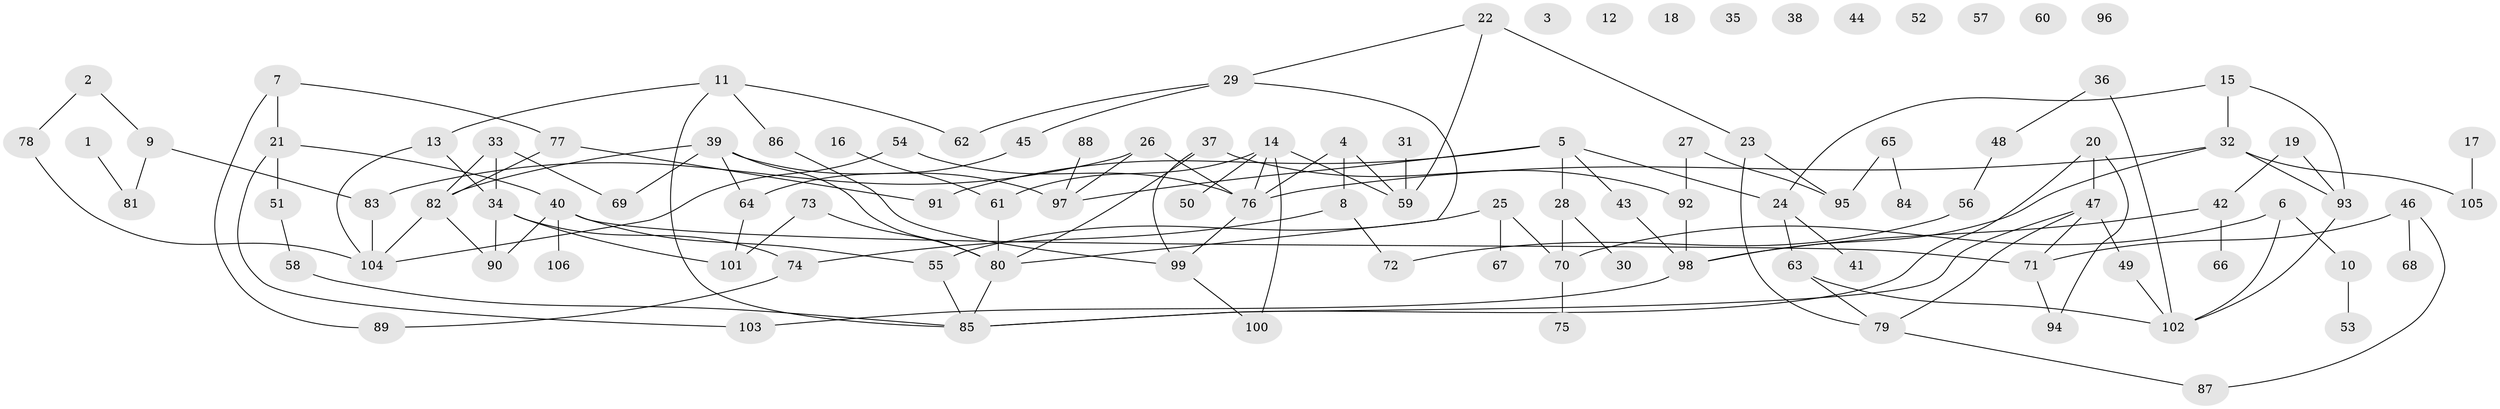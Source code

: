 // Generated by graph-tools (version 1.1) at 2025/25/03/09/25 03:25:21]
// undirected, 106 vertices, 136 edges
graph export_dot {
graph [start="1"]
  node [color=gray90,style=filled];
  1;
  2;
  3;
  4;
  5;
  6;
  7;
  8;
  9;
  10;
  11;
  12;
  13;
  14;
  15;
  16;
  17;
  18;
  19;
  20;
  21;
  22;
  23;
  24;
  25;
  26;
  27;
  28;
  29;
  30;
  31;
  32;
  33;
  34;
  35;
  36;
  37;
  38;
  39;
  40;
  41;
  42;
  43;
  44;
  45;
  46;
  47;
  48;
  49;
  50;
  51;
  52;
  53;
  54;
  55;
  56;
  57;
  58;
  59;
  60;
  61;
  62;
  63;
  64;
  65;
  66;
  67;
  68;
  69;
  70;
  71;
  72;
  73;
  74;
  75;
  76;
  77;
  78;
  79;
  80;
  81;
  82;
  83;
  84;
  85;
  86;
  87;
  88;
  89;
  90;
  91;
  92;
  93;
  94;
  95;
  96;
  97;
  98;
  99;
  100;
  101;
  102;
  103;
  104;
  105;
  106;
  1 -- 81;
  2 -- 9;
  2 -- 78;
  4 -- 8;
  4 -- 59;
  4 -- 76;
  5 -- 24;
  5 -- 28;
  5 -- 43;
  5 -- 91;
  5 -- 97;
  6 -- 10;
  6 -- 70;
  6 -- 102;
  7 -- 21;
  7 -- 77;
  7 -- 89;
  8 -- 72;
  8 -- 74;
  9 -- 81;
  9 -- 83;
  10 -- 53;
  11 -- 13;
  11 -- 62;
  11 -- 85;
  11 -- 86;
  13 -- 34;
  13 -- 104;
  14 -- 50;
  14 -- 59;
  14 -- 61;
  14 -- 76;
  14 -- 100;
  15 -- 24;
  15 -- 32;
  15 -- 93;
  16 -- 61;
  17 -- 105;
  19 -- 42;
  19 -- 93;
  20 -- 47;
  20 -- 85;
  20 -- 94;
  21 -- 40;
  21 -- 51;
  21 -- 103;
  22 -- 23;
  22 -- 29;
  22 -- 59;
  23 -- 79;
  23 -- 95;
  24 -- 41;
  24 -- 63;
  25 -- 55;
  25 -- 67;
  25 -- 70;
  26 -- 76;
  26 -- 83;
  26 -- 97;
  27 -- 92;
  27 -- 95;
  28 -- 30;
  28 -- 70;
  29 -- 45;
  29 -- 62;
  29 -- 80;
  31 -- 59;
  32 -- 76;
  32 -- 93;
  32 -- 98;
  32 -- 105;
  33 -- 34;
  33 -- 69;
  33 -- 82;
  34 -- 74;
  34 -- 90;
  34 -- 101;
  36 -- 48;
  36 -- 102;
  37 -- 80;
  37 -- 92;
  37 -- 99;
  39 -- 64;
  39 -- 69;
  39 -- 80;
  39 -- 82;
  39 -- 97;
  40 -- 55;
  40 -- 71;
  40 -- 90;
  40 -- 106;
  42 -- 66;
  42 -- 98;
  43 -- 98;
  45 -- 64;
  46 -- 68;
  46 -- 71;
  46 -- 87;
  47 -- 49;
  47 -- 71;
  47 -- 79;
  47 -- 85;
  48 -- 56;
  49 -- 102;
  51 -- 58;
  54 -- 76;
  54 -- 104;
  55 -- 85;
  56 -- 72;
  58 -- 85;
  61 -- 80;
  63 -- 79;
  63 -- 102;
  64 -- 101;
  65 -- 84;
  65 -- 95;
  70 -- 75;
  71 -- 94;
  73 -- 80;
  73 -- 101;
  74 -- 89;
  76 -- 99;
  77 -- 82;
  77 -- 91;
  78 -- 104;
  79 -- 87;
  80 -- 85;
  82 -- 90;
  82 -- 104;
  83 -- 104;
  86 -- 99;
  88 -- 97;
  92 -- 98;
  93 -- 102;
  98 -- 103;
  99 -- 100;
}
